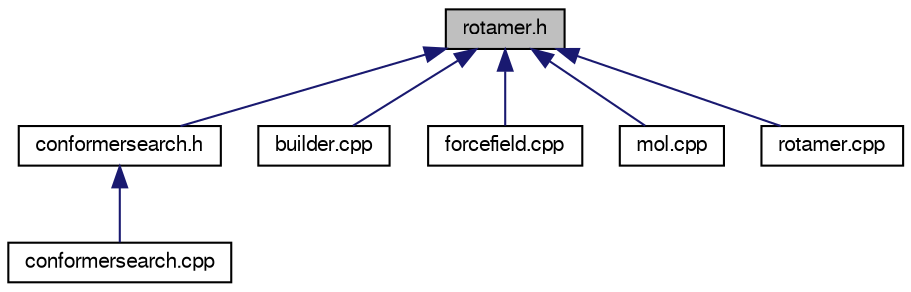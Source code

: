 digraph G
{
  edge [fontname="FreeSans",fontsize="10",labelfontname="FreeSans",labelfontsize="10"];
  node [fontname="FreeSans",fontsize="10",shape=record];
  Node1 [label="rotamer.h",height=0.2,width=0.4,color="black", fillcolor="grey75", style="filled" fontcolor="black"];
  Node1 -> Node2 [dir=back,color="midnightblue",fontsize="10",style="solid",fontname="FreeSans"];
  Node2 [label="conformersearch.h",height=0.2,width=0.4,color="black", fillcolor="white", style="filled",URL="$conformersearch_8h.shtml"];
  Node2 -> Node3 [dir=back,color="midnightblue",fontsize="10",style="solid",fontname="FreeSans"];
  Node3 [label="conformersearch.cpp",height=0.2,width=0.4,color="black", fillcolor="white", style="filled",URL="$conformersearch_8cpp.shtml"];
  Node1 -> Node4 [dir=back,color="midnightblue",fontsize="10",style="solid",fontname="FreeSans"];
  Node4 [label="builder.cpp",height=0.2,width=0.4,color="black", fillcolor="white", style="filled",URL="$builder_8cpp.shtml",tooltip="Handle OBBuilder class."];
  Node1 -> Node5 [dir=back,color="midnightblue",fontsize="10",style="solid",fontname="FreeSans"];
  Node5 [label="forcefield.cpp",height=0.2,width=0.4,color="black", fillcolor="white", style="filled",URL="$forcefield_8cpp.shtml",tooltip="Handle OBForceField class."];
  Node1 -> Node6 [dir=back,color="midnightblue",fontsize="10",style="solid",fontname="FreeSans"];
  Node6 [label="mol.cpp",height=0.2,width=0.4,color="black", fillcolor="white", style="filled",URL="$mol_8cpp.shtml",tooltip="Handle molecules. Implementation of OBMol."];
  Node1 -> Node7 [dir=back,color="midnightblue",fontsize="10",style="solid",fontname="FreeSans"];
  Node7 [label="rotamer.cpp",height=0.2,width=0.4,color="black", fillcolor="white", style="filled",URL="$rotamer_8cpp.shtml",tooltip="Handle rotamer list data."];
}
